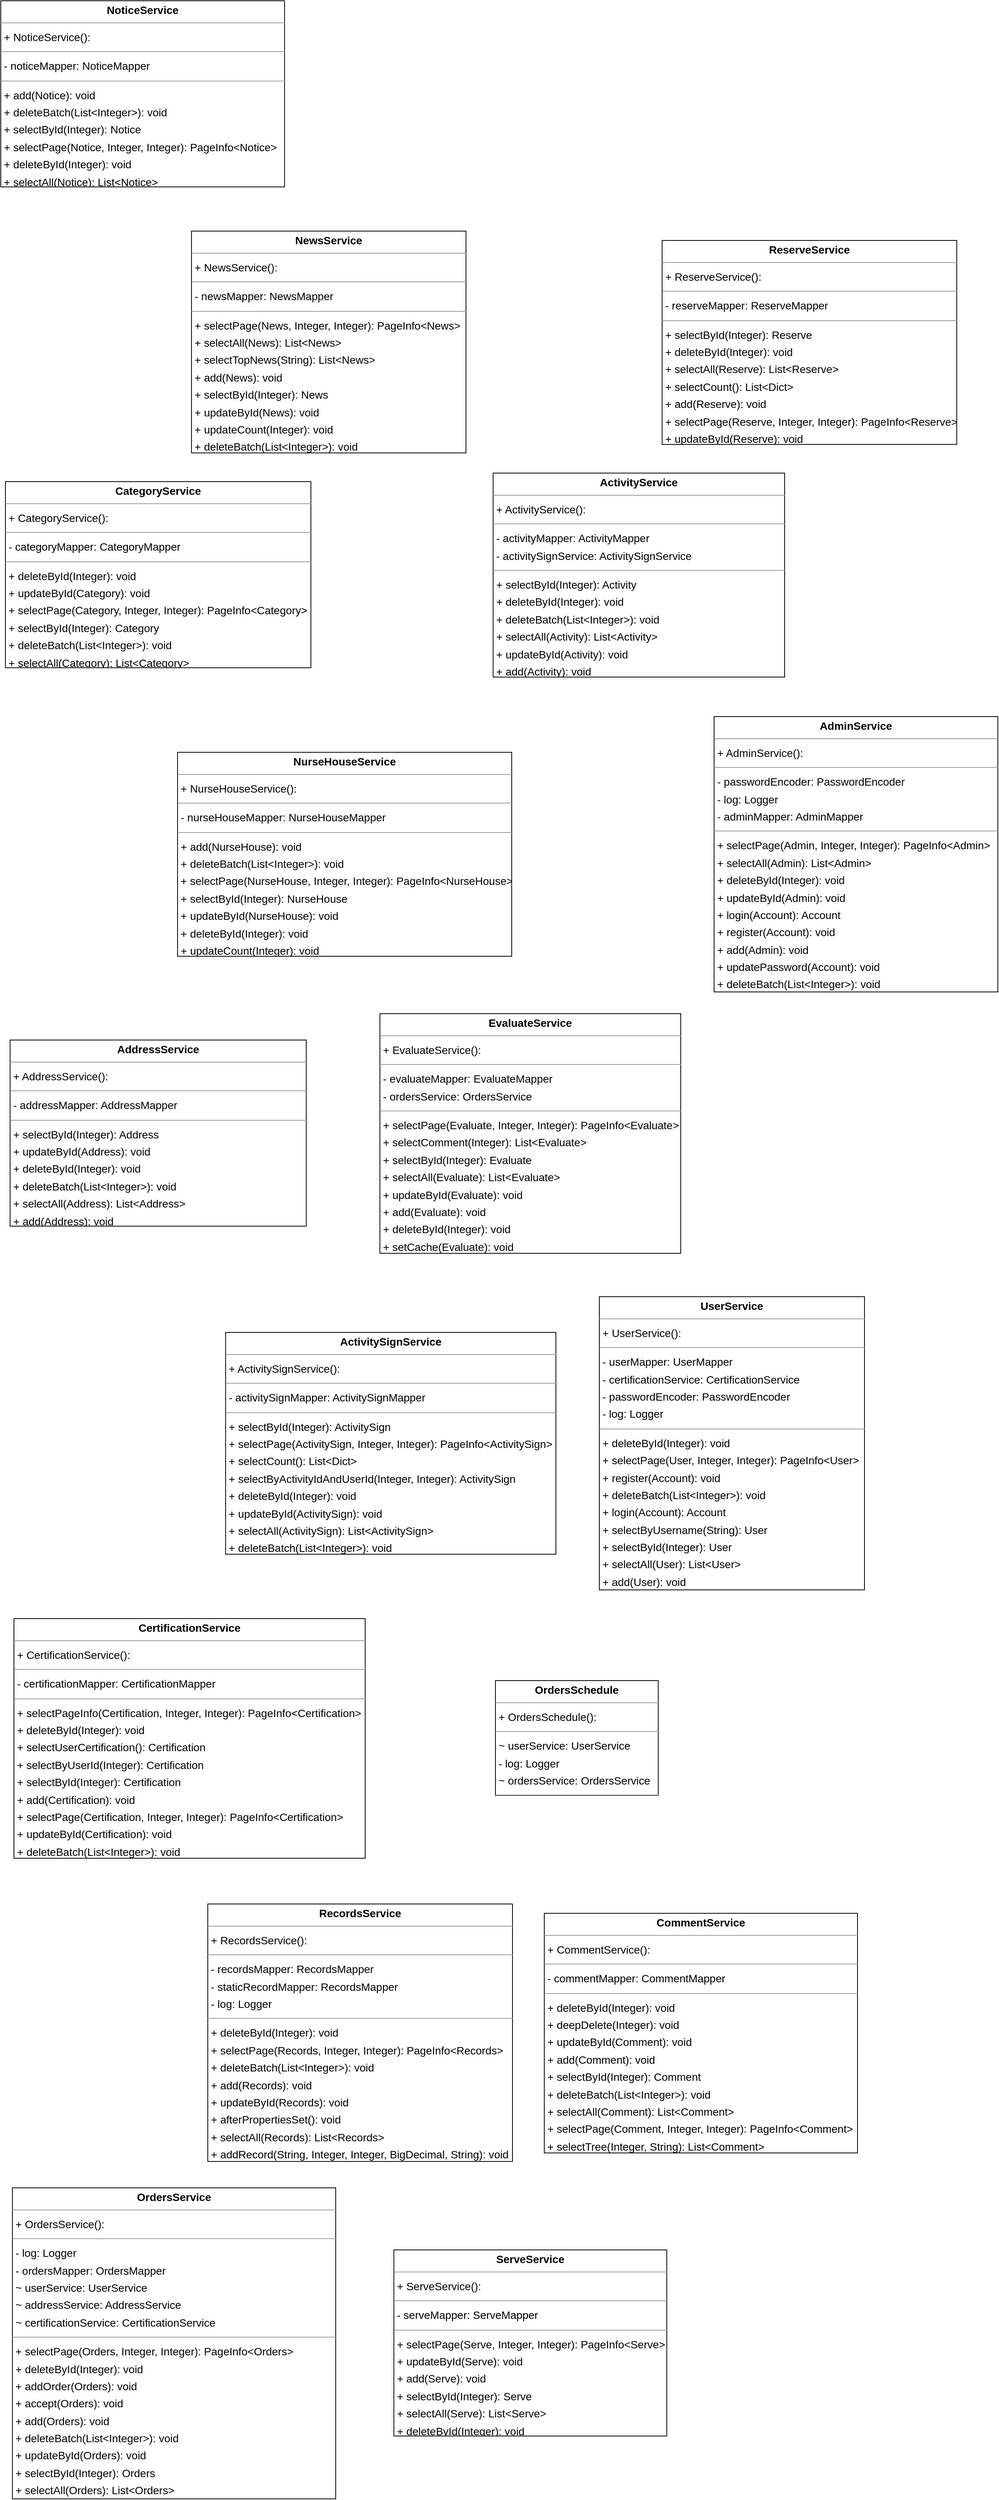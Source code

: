 <mxGraphModel dx="0" dy="0" grid="1" gridSize="10" guides="1" tooltips="1" connect="1" arrows="1" fold="1" page="0" pageScale="1" background="none" math="0" shadow="0">
  <root>
    <mxCell id="0" />
    <mxCell id="1" parent="0" />
    <mxCell id="node1" parent="1" vertex="1" value="&lt;p style=&quot;margin:0px;margin-top:4px;text-align:center;&quot;&gt;&lt;b&gt;ActivityService&lt;/b&gt;&lt;/p&gt;&lt;hr size=&quot;1&quot;/&gt;&lt;p style=&quot;margin:0 0 0 4px;line-height:1.6;&quot;&gt;+ ActivityService(): &lt;/p&gt;&lt;hr size=&quot;1&quot;/&gt;&lt;p style=&quot;margin:0 0 0 4px;line-height:1.6;&quot;&gt;- activityMapper: ActivityMapper&lt;br/&gt;- activitySignService: ActivitySignService&lt;/p&gt;&lt;hr size=&quot;1&quot;/&gt;&lt;p style=&quot;margin:0 0 0 4px;line-height:1.6;&quot;&gt;+ selectById(Integer): Activity&lt;br/&gt;+ deleteById(Integer): void&lt;br/&gt;+ deleteBatch(List&amp;lt;Integer&amp;gt;): void&lt;br/&gt;+ selectAll(Activity): List&amp;lt;Activity&amp;gt;&lt;br/&gt;+ updateById(Activity): void&lt;br/&gt;+ add(Activity): void&lt;br/&gt;+ selectPage(Activity, Integer, Integer): PageInfo&amp;lt;Activity&amp;gt;&lt;/p&gt;" style="verticalAlign=top;align=left;overflow=fill;fontSize=14;fontFamily=Helvetica;html=1;rounded=0;shadow=0;comic=0;labelBackgroundColor=none;strokeWidth=1;">
      <mxGeometry x="408" y="408" width="376" height="263" as="geometry" />
    </mxCell>
    <mxCell id="node11" parent="1" vertex="1" value="&lt;p style=&quot;margin:0px;margin-top:4px;text-align:center;&quot;&gt;&lt;b&gt;ActivitySignService&lt;/b&gt;&lt;/p&gt;&lt;hr size=&quot;1&quot;/&gt;&lt;p style=&quot;margin:0 0 0 4px;line-height:1.6;&quot;&gt;+ ActivitySignService(): &lt;/p&gt;&lt;hr size=&quot;1&quot;/&gt;&lt;p style=&quot;margin:0 0 0 4px;line-height:1.6;&quot;&gt;- activitySignMapper: ActivitySignMapper&lt;/p&gt;&lt;hr size=&quot;1&quot;/&gt;&lt;p style=&quot;margin:0 0 0 4px;line-height:1.6;&quot;&gt;+ selectById(Integer): ActivitySign&lt;br/&gt;+ selectPage(ActivitySign, Integer, Integer): PageInfo&amp;lt;ActivitySign&amp;gt;&lt;br/&gt;+ selectCount(): List&amp;lt;Dict&amp;gt;&lt;br/&gt;+ selectByActivityIdAndUserId(Integer, Integer): ActivitySign&lt;br/&gt;+ deleteById(Integer): void&lt;br/&gt;+ updateById(ActivitySign): void&lt;br/&gt;+ selectAll(ActivitySign): List&amp;lt;ActivitySign&amp;gt;&lt;br/&gt;+ deleteBatch(List&amp;lt;Integer&amp;gt;): void&lt;br/&gt;+ add(ActivitySign): void&lt;/p&gt;" style="verticalAlign=top;align=left;overflow=fill;fontSize=14;fontFamily=Helvetica;html=1;rounded=0;shadow=0;comic=0;labelBackgroundColor=none;strokeWidth=1;">
      <mxGeometry x="63" y="1516" width="426" height="286" as="geometry" />
    </mxCell>
    <mxCell id="node16" parent="1" vertex="1" value="&lt;p style=&quot;margin:0px;margin-top:4px;text-align:center;&quot;&gt;&lt;b&gt;AddressService&lt;/b&gt;&lt;/p&gt;&lt;hr size=&quot;1&quot;/&gt;&lt;p style=&quot;margin:0 0 0 4px;line-height:1.6;&quot;&gt;+ AddressService(): &lt;/p&gt;&lt;hr size=&quot;1&quot;/&gt;&lt;p style=&quot;margin:0 0 0 4px;line-height:1.6;&quot;&gt;- addressMapper: AddressMapper&lt;/p&gt;&lt;hr size=&quot;1&quot;/&gt;&lt;p style=&quot;margin:0 0 0 4px;line-height:1.6;&quot;&gt;+ selectById(Integer): Address&lt;br/&gt;+ updateById(Address): void&lt;br/&gt;+ deleteById(Integer): void&lt;br/&gt;+ deleteBatch(List&amp;lt;Integer&amp;gt;): void&lt;br/&gt;+ selectAll(Address): List&amp;lt;Address&amp;gt;&lt;br/&gt;+ add(Address): void&lt;br/&gt;+ selectPage(Address, Integer, Integer): PageInfo&amp;lt;Address&amp;gt;&lt;/p&gt;" style="verticalAlign=top;align=left;overflow=fill;fontSize=14;fontFamily=Helvetica;html=1;rounded=0;shadow=0;comic=0;labelBackgroundColor=none;strokeWidth=1;">
      <mxGeometry x="-215" y="1139" width="382" height="240" as="geometry" />
    </mxCell>
    <mxCell id="node10" parent="1" vertex="1" value="&lt;p style=&quot;margin:0px;margin-top:4px;text-align:center;&quot;&gt;&lt;b&gt;AdminService&lt;/b&gt;&lt;/p&gt;&lt;hr size=&quot;1&quot;/&gt;&lt;p style=&quot;margin:0 0 0 4px;line-height:1.6;&quot;&gt;+ AdminService(): &lt;/p&gt;&lt;hr size=&quot;1&quot;/&gt;&lt;p style=&quot;margin:0 0 0 4px;line-height:1.6;&quot;&gt;- passwordEncoder: PasswordEncoder&lt;br/&gt;- log: Logger&lt;br/&gt;- adminMapper: AdminMapper&lt;/p&gt;&lt;hr size=&quot;1&quot;/&gt;&lt;p style=&quot;margin:0 0 0 4px;line-height:1.6;&quot;&gt;+ selectPage(Admin, Integer, Integer): PageInfo&amp;lt;Admin&amp;gt;&lt;br/&gt;+ selectAll(Admin): List&amp;lt;Admin&amp;gt;&lt;br/&gt;+ deleteById(Integer): void&lt;br/&gt;+ updateById(Admin): void&lt;br/&gt;+ login(Account): Account&lt;br/&gt;+ register(Account): void&lt;br/&gt;+ add(Admin): void&lt;br/&gt;+ updatePassword(Account): void&lt;br/&gt;+ deleteBatch(List&amp;lt;Integer&amp;gt;): void&lt;br/&gt;+ selectById(Integer): Admin&lt;/p&gt;" style="verticalAlign=top;align=left;overflow=fill;fontSize=14;fontFamily=Helvetica;html=1;rounded=0;shadow=0;comic=0;labelBackgroundColor=none;strokeWidth=1;">
      <mxGeometry x="693" y="722" width="366" height="355" as="geometry" />
    </mxCell>
    <mxCell id="node13" parent="1" vertex="1" value="&lt;p style=&quot;margin:0px;margin-top:4px;text-align:center;&quot;&gt;&lt;b&gt;CategoryService&lt;/b&gt;&lt;/p&gt;&lt;hr size=&quot;1&quot;/&gt;&lt;p style=&quot;margin:0 0 0 4px;line-height:1.6;&quot;&gt;+ CategoryService(): &lt;/p&gt;&lt;hr size=&quot;1&quot;/&gt;&lt;p style=&quot;margin:0 0 0 4px;line-height:1.6;&quot;&gt;- categoryMapper: CategoryMapper&lt;/p&gt;&lt;hr size=&quot;1&quot;/&gt;&lt;p style=&quot;margin:0 0 0 4px;line-height:1.6;&quot;&gt;+ deleteById(Integer): void&lt;br/&gt;+ updateById(Category): void&lt;br/&gt;+ selectPage(Category, Integer, Integer): PageInfo&amp;lt;Category&amp;gt;&lt;br/&gt;+ selectById(Integer): Category&lt;br/&gt;+ deleteBatch(List&amp;lt;Integer&amp;gt;): void&lt;br/&gt;+ selectAll(Category): List&amp;lt;Category&amp;gt;&lt;br/&gt;+ add(Category): void&lt;/p&gt;" style="verticalAlign=top;align=left;overflow=fill;fontSize=14;fontFamily=Helvetica;html=1;rounded=0;shadow=0;comic=0;labelBackgroundColor=none;strokeWidth=1;">
      <mxGeometry x="-221" y="419" width="394" height="240" as="geometry" />
    </mxCell>
    <mxCell id="node15" parent="1" vertex="1" value="&lt;p style=&quot;margin:0px;margin-top:4px;text-align:center;&quot;&gt;&lt;b&gt;CertificationService&lt;/b&gt;&lt;/p&gt;&lt;hr size=&quot;1&quot;/&gt;&lt;p style=&quot;margin:0 0 0 4px;line-height:1.6;&quot;&gt;+ CertificationService(): &lt;/p&gt;&lt;hr size=&quot;1&quot;/&gt;&lt;p style=&quot;margin:0 0 0 4px;line-height:1.6;&quot;&gt;- certificationMapper: CertificationMapper&lt;/p&gt;&lt;hr size=&quot;1&quot;/&gt;&lt;p style=&quot;margin:0 0 0 4px;line-height:1.6;&quot;&gt;+ selectPageInfo(Certification, Integer, Integer): PageInfo&amp;lt;Certification&amp;gt;&lt;br/&gt;+ deleteById(Integer): void&lt;br/&gt;+ selectUserCertification(): Certification&lt;br/&gt;+ selectByUserId(Integer): Certification&lt;br/&gt;+ selectById(Integer): Certification&lt;br/&gt;+ add(Certification): void&lt;br/&gt;+ selectPage(Certification, Integer, Integer): PageInfo&amp;lt;Certification&amp;gt;&lt;br/&gt;+ updateById(Certification): void&lt;br/&gt;+ deleteBatch(List&amp;lt;Integer&amp;gt;): void&lt;br/&gt;+ selectAll(Certification): List&amp;lt;Certification&amp;gt;&lt;/p&gt;" style="verticalAlign=top;align=left;overflow=fill;fontSize=14;fontFamily=Helvetica;html=1;rounded=0;shadow=0;comic=0;labelBackgroundColor=none;strokeWidth=1;">
      <mxGeometry x="-210" y="1885" width="453" height="309" as="geometry" />
    </mxCell>
    <mxCell id="node2" parent="1" vertex="1" value="&lt;p style=&quot;margin:0px;margin-top:4px;text-align:center;&quot;&gt;&lt;b&gt;CommentService&lt;/b&gt;&lt;/p&gt;&lt;hr size=&quot;1&quot;/&gt;&lt;p style=&quot;margin:0 0 0 4px;line-height:1.6;&quot;&gt;+ CommentService(): &lt;/p&gt;&lt;hr size=&quot;1&quot;/&gt;&lt;p style=&quot;margin:0 0 0 4px;line-height:1.6;&quot;&gt;- commentMapper: CommentMapper&lt;/p&gt;&lt;hr size=&quot;1&quot;/&gt;&lt;p style=&quot;margin:0 0 0 4px;line-height:1.6;&quot;&gt;+ deleteById(Integer): void&lt;br/&gt;+ deepDelete(Integer): void&lt;br/&gt;+ updateById(Comment): void&lt;br/&gt;+ add(Comment): void&lt;br/&gt;+ selectById(Integer): Comment&lt;br/&gt;+ deleteBatch(List&amp;lt;Integer&amp;gt;): void&lt;br/&gt;+ selectAll(Comment): List&amp;lt;Comment&amp;gt;&lt;br/&gt;+ selectPage(Comment, Integer, Integer): PageInfo&amp;lt;Comment&amp;gt;&lt;br/&gt;+ selectTree(Integer, String): List&amp;lt;Comment&amp;gt;&lt;br/&gt;+ selectCount(Integer, String): Integer&lt;/p&gt;" style="verticalAlign=top;align=left;overflow=fill;fontSize=14;fontFamily=Helvetica;html=1;rounded=0;shadow=0;comic=0;labelBackgroundColor=none;strokeWidth=1;">
      <mxGeometry x="474" y="2265" width="404" height="309" as="geometry" />
    </mxCell>
    <mxCell id="node12" parent="1" vertex="1" value="&lt;p style=&quot;margin:0px;margin-top:4px;text-align:center;&quot;&gt;&lt;b&gt;EvaluateService&lt;/b&gt;&lt;/p&gt;&lt;hr size=&quot;1&quot;/&gt;&lt;p style=&quot;margin:0 0 0 4px;line-height:1.6;&quot;&gt;+ EvaluateService(): &lt;/p&gt;&lt;hr size=&quot;1&quot;/&gt;&lt;p style=&quot;margin:0 0 0 4px;line-height:1.6;&quot;&gt;- evaluateMapper: EvaluateMapper&lt;br/&gt;- ordersService: OrdersService&lt;/p&gt;&lt;hr size=&quot;1&quot;/&gt;&lt;p style=&quot;margin:0 0 0 4px;line-height:1.6;&quot;&gt;+ selectPage(Evaluate, Integer, Integer): PageInfo&amp;lt;Evaluate&amp;gt;&lt;br/&gt;+ selectComment(Integer): List&amp;lt;Evaluate&amp;gt;&lt;br/&gt;+ selectById(Integer): Evaluate&lt;br/&gt;+ selectAll(Evaluate): List&amp;lt;Evaluate&amp;gt;&lt;br/&gt;+ updateById(Evaluate): void&lt;br/&gt;+ add(Evaluate): void&lt;br/&gt;+ deleteById(Integer): void&lt;br/&gt;+ setCache(Evaluate): void&lt;br/&gt;+ deleteBatch(List&amp;lt;Integer&amp;gt;): void&lt;/p&gt;" style="verticalAlign=top;align=left;overflow=fill;fontSize=14;fontFamily=Helvetica;html=1;rounded=0;shadow=0;comic=0;labelBackgroundColor=none;strokeWidth=1;">
      <mxGeometry x="262" y="1105" width="388" height="309" as="geometry" />
    </mxCell>
    <mxCell id="node7" parent="1" vertex="1" value="&lt;p style=&quot;margin:0px;margin-top:4px;text-align:center;&quot;&gt;&lt;b&gt;NewsService&lt;/b&gt;&lt;/p&gt;&lt;hr size=&quot;1&quot;/&gt;&lt;p style=&quot;margin:0 0 0 4px;line-height:1.6;&quot;&gt;+ NewsService(): &lt;/p&gt;&lt;hr size=&quot;1&quot;/&gt;&lt;p style=&quot;margin:0 0 0 4px;line-height:1.6;&quot;&gt;- newsMapper: NewsMapper&lt;/p&gt;&lt;hr size=&quot;1&quot;/&gt;&lt;p style=&quot;margin:0 0 0 4px;line-height:1.6;&quot;&gt;+ selectPage(News, Integer, Integer): PageInfo&amp;lt;News&amp;gt;&lt;br/&gt;+ selectAll(News): List&amp;lt;News&amp;gt;&lt;br/&gt;+ selectTopNews(String): List&amp;lt;News&amp;gt;&lt;br/&gt;+ add(News): void&lt;br/&gt;+ selectById(Integer): News&lt;br/&gt;+ updateById(News): void&lt;br/&gt;+ updateCount(Integer): void&lt;br/&gt;+ deleteBatch(List&amp;lt;Integer&amp;gt;): void&lt;br/&gt;+ deleteById(Integer): void&lt;/p&gt;" style="verticalAlign=top;align=left;overflow=fill;fontSize=14;fontFamily=Helvetica;html=1;rounded=0;shadow=0;comic=0;labelBackgroundColor=none;strokeWidth=1;">
      <mxGeometry x="19" y="96" width="354" height="286" as="geometry" />
    </mxCell>
    <mxCell id="node8" parent="1" vertex="1" value="&lt;p style=&quot;margin:0px;margin-top:4px;text-align:center;&quot;&gt;&lt;b&gt;NoticeService&lt;/b&gt;&lt;/p&gt;&lt;hr size=&quot;1&quot;/&gt;&lt;p style=&quot;margin:0 0 0 4px;line-height:1.6;&quot;&gt;+ NoticeService(): &lt;/p&gt;&lt;hr size=&quot;1&quot;/&gt;&lt;p style=&quot;margin:0 0 0 4px;line-height:1.6;&quot;&gt;- noticeMapper: NoticeMapper&lt;/p&gt;&lt;hr size=&quot;1&quot;/&gt;&lt;p style=&quot;margin:0 0 0 4px;line-height:1.6;&quot;&gt;+ add(Notice): void&lt;br/&gt;+ deleteBatch(List&amp;lt;Integer&amp;gt;): void&lt;br/&gt;+ selectById(Integer): Notice&lt;br/&gt;+ selectPage(Notice, Integer, Integer): PageInfo&amp;lt;Notice&amp;gt;&lt;br/&gt;+ deleteById(Integer): void&lt;br/&gt;+ selectAll(Notice): List&amp;lt;Notice&amp;gt;&lt;br/&gt;+ updateById(Notice): void&lt;/p&gt;" style="verticalAlign=top;align=left;overflow=fill;fontSize=14;fontFamily=Helvetica;html=1;rounded=0;shadow=0;comic=0;labelBackgroundColor=none;strokeWidth=1;">
      <mxGeometry x="-227" y="-201" width="366" height="240" as="geometry" />
    </mxCell>
    <mxCell id="node14" parent="1" vertex="1" value="&lt;p style=&quot;margin:0px;margin-top:4px;text-align:center;&quot;&gt;&lt;b&gt;NurseHouseService&lt;/b&gt;&lt;/p&gt;&lt;hr size=&quot;1&quot;/&gt;&lt;p style=&quot;margin:0 0 0 4px;line-height:1.6;&quot;&gt;+ NurseHouseService(): &lt;/p&gt;&lt;hr size=&quot;1&quot;/&gt;&lt;p style=&quot;margin:0 0 0 4px;line-height:1.6;&quot;&gt;- nurseHouseMapper: NurseHouseMapper&lt;/p&gt;&lt;hr size=&quot;1&quot;/&gt;&lt;p style=&quot;margin:0 0 0 4px;line-height:1.6;&quot;&gt;+ add(NurseHouse): void&lt;br/&gt;+ deleteBatch(List&amp;lt;Integer&amp;gt;): void&lt;br/&gt;+ selectPage(NurseHouse, Integer, Integer): PageInfo&amp;lt;NurseHouse&amp;gt;&lt;br/&gt;+ selectById(Integer): NurseHouse&lt;br/&gt;+ updateById(NurseHouse): void&lt;br/&gt;+ deleteById(Integer): void&lt;br/&gt;+ updateCount(Integer): void&lt;br/&gt;+ selectAll(NurseHouse): List&amp;lt;NurseHouse&amp;gt;&lt;/p&gt;" style="verticalAlign=top;align=left;overflow=fill;fontSize=14;fontFamily=Helvetica;html=1;rounded=0;shadow=0;comic=0;labelBackgroundColor=none;strokeWidth=1;">
      <mxGeometry x="1" y="768" width="431" height="263" as="geometry" />
    </mxCell>
    <mxCell id="node9" parent="1" vertex="1" value="&lt;p style=&quot;margin:0px;margin-top:4px;text-align:center;&quot;&gt;&lt;b&gt;OrdersSchedule&lt;/b&gt;&lt;/p&gt;&lt;hr size=&quot;1&quot;/&gt;&lt;p style=&quot;margin:0 0 0 4px;line-height:1.6;&quot;&gt;+ OrdersSchedule(): &lt;/p&gt;&lt;hr size=&quot;1&quot;/&gt;&lt;p style=&quot;margin:0 0 0 4px;line-height:1.6;&quot;&gt;~ userService: UserService&lt;br/&gt;- log: Logger&lt;br/&gt;~ ordersService: OrdersService&lt;/p&gt;&lt;hr size=&quot;1&quot;/&gt;&lt;p style=&quot;margin:0 0 0 4px;line-height:1.6;&quot;&gt;+ task(): void&lt;/p&gt;" style="verticalAlign=top;align=left;overflow=fill;fontSize=14;fontFamily=Helvetica;html=1;rounded=0;shadow=0;comic=0;labelBackgroundColor=none;strokeWidth=1;">
      <mxGeometry x="411" y="1965" width="210" height="148" as="geometry" />
    </mxCell>
    <mxCell id="node6" parent="1" vertex="1" value="&lt;p style=&quot;margin:0px;margin-top:4px;text-align:center;&quot;&gt;&lt;b&gt;OrdersService&lt;/b&gt;&lt;/p&gt;&lt;hr size=&quot;1&quot;/&gt;&lt;p style=&quot;margin:0 0 0 4px;line-height:1.6;&quot;&gt;+ OrdersService(): &lt;/p&gt;&lt;hr size=&quot;1&quot;/&gt;&lt;p style=&quot;margin:0 0 0 4px;line-height:1.6;&quot;&gt;- log: Logger&lt;br/&gt;- ordersMapper: OrdersMapper&lt;br/&gt;~ userService: UserService&lt;br/&gt;~ addressService: AddressService&lt;br/&gt;~ certificationService: CertificationService&lt;/p&gt;&lt;hr size=&quot;1&quot;/&gt;&lt;p style=&quot;margin:0 0 0 4px;line-height:1.6;&quot;&gt;+ selectPage(Orders, Integer, Integer): PageInfo&amp;lt;Orders&amp;gt;&lt;br/&gt;+ deleteById(Integer): void&lt;br/&gt;+ addOrder(Orders): void&lt;br/&gt;+ accept(Orders): void&lt;br/&gt;+ add(Orders): void&lt;br/&gt;+ deleteBatch(List&amp;lt;Integer&amp;gt;): void&lt;br/&gt;+ updateById(Orders): void&lt;br/&gt;+ selectById(Integer): Orders&lt;br/&gt;+ selectAll(Orders): List&amp;lt;Orders&amp;gt;&lt;br/&gt;+ selectPageExamine(Orders, Integer, Integer): PageInfo&amp;lt;Orders&amp;gt;&lt;/p&gt;" style="verticalAlign=top;align=left;overflow=fill;fontSize=14;fontFamily=Helvetica;html=1;rounded=0;shadow=0;comic=0;labelBackgroundColor=none;strokeWidth=1;">
      <mxGeometry x="-212" y="2619" width="417" height="401" as="geometry" />
    </mxCell>
    <mxCell id="node4" parent="1" vertex="1" value="&lt;p style=&quot;margin:0px;margin-top:4px;text-align:center;&quot;&gt;&lt;b&gt;RecordsService&lt;/b&gt;&lt;/p&gt;&lt;hr size=&quot;1&quot;/&gt;&lt;p style=&quot;margin:0 0 0 4px;line-height:1.6;&quot;&gt;+ RecordsService(): &lt;/p&gt;&lt;hr size=&quot;1&quot;/&gt;&lt;p style=&quot;margin:0 0 0 4px;line-height:1.6;&quot;&gt;- recordsMapper: RecordsMapper&lt;br/&gt;- staticRecordMapper: RecordsMapper&lt;br/&gt;- log: Logger&lt;/p&gt;&lt;hr size=&quot;1&quot;/&gt;&lt;p style=&quot;margin:0 0 0 4px;line-height:1.6;&quot;&gt;+ deleteById(Integer): void&lt;br/&gt;+ selectPage(Records, Integer, Integer): PageInfo&amp;lt;Records&amp;gt;&lt;br/&gt;+ deleteBatch(List&amp;lt;Integer&amp;gt;): void&lt;br/&gt;+ add(Records): void&lt;br/&gt;+ updateById(Records): void&lt;br/&gt;+ afterPropertiesSet(): void&lt;br/&gt;+ selectAll(Records): List&amp;lt;Records&amp;gt;&lt;br/&gt;+ addRecord(String, Integer, Integer, BigDecimal, String): void&lt;br/&gt;+ selectById(Integer): Records&lt;/p&gt;" style="verticalAlign=top;align=left;overflow=fill;fontSize=14;fontFamily=Helvetica;html=1;rounded=0;shadow=0;comic=0;labelBackgroundColor=none;strokeWidth=1;">
      <mxGeometry x="40" y="2253" width="393" height="332" as="geometry" />
    </mxCell>
    <mxCell id="node0" parent="1" vertex="1" value="&lt;p style=&quot;margin:0px;margin-top:4px;text-align:center;&quot;&gt;&lt;b&gt;ReserveService&lt;/b&gt;&lt;/p&gt;&lt;hr size=&quot;1&quot;/&gt;&lt;p style=&quot;margin:0 0 0 4px;line-height:1.6;&quot;&gt;+ ReserveService(): &lt;/p&gt;&lt;hr size=&quot;1&quot;/&gt;&lt;p style=&quot;margin:0 0 0 4px;line-height:1.6;&quot;&gt;- reserveMapper: ReserveMapper&lt;/p&gt;&lt;hr size=&quot;1&quot;/&gt;&lt;p style=&quot;margin:0 0 0 4px;line-height:1.6;&quot;&gt;+ selectById(Integer): Reserve&lt;br/&gt;+ deleteById(Integer): void&lt;br/&gt;+ selectAll(Reserve): List&amp;lt;Reserve&amp;gt;&lt;br/&gt;+ selectCount(): List&amp;lt;Dict&amp;gt;&lt;br/&gt;+ add(Reserve): void&lt;br/&gt;+ selectPage(Reserve, Integer, Integer): PageInfo&amp;lt;Reserve&amp;gt;&lt;br/&gt;+ updateById(Reserve): void&lt;br/&gt;+ deleteBatch(List&amp;lt;Integer&amp;gt;): void&lt;/p&gt;" style="verticalAlign=top;align=left;overflow=fill;fontSize=14;fontFamily=Helvetica;html=1;rounded=0;shadow=0;comic=0;labelBackgroundColor=none;strokeWidth=1;">
      <mxGeometry x="626" y="108" width="380" height="263" as="geometry" />
    </mxCell>
    <mxCell id="node3" parent="1" vertex="1" value="&lt;p style=&quot;margin:0px;margin-top:4px;text-align:center;&quot;&gt;&lt;b&gt;ServeService&lt;/b&gt;&lt;/p&gt;&lt;hr size=&quot;1&quot;/&gt;&lt;p style=&quot;margin:0 0 0 4px;line-height:1.6;&quot;&gt;+ ServeService(): &lt;/p&gt;&lt;hr size=&quot;1&quot;/&gt;&lt;p style=&quot;margin:0 0 0 4px;line-height:1.6;&quot;&gt;- serveMapper: ServeMapper&lt;/p&gt;&lt;hr size=&quot;1&quot;/&gt;&lt;p style=&quot;margin:0 0 0 4px;line-height:1.6;&quot;&gt;+ selectPage(Serve, Integer, Integer): PageInfo&amp;lt;Serve&amp;gt;&lt;br/&gt;+ updateById(Serve): void&lt;br/&gt;+ add(Serve): void&lt;br/&gt;+ selectById(Integer): Serve&lt;br/&gt;+ selectAll(Serve): List&amp;lt;Serve&amp;gt;&lt;br/&gt;+ deleteById(Integer): void&lt;br/&gt;+ deleteBatch(List&amp;lt;Integer&amp;gt;): void&lt;/p&gt;" style="verticalAlign=top;align=left;overflow=fill;fontSize=14;fontFamily=Helvetica;html=1;rounded=0;shadow=0;comic=0;labelBackgroundColor=none;strokeWidth=1;">
      <mxGeometry x="280" y="2699" width="352" height="240" as="geometry" />
    </mxCell>
    <mxCell id="node5" parent="1" vertex="1" value="&lt;p style=&quot;margin:0px;margin-top:4px;text-align:center;&quot;&gt;&lt;b&gt;UserService&lt;/b&gt;&lt;/p&gt;&lt;hr size=&quot;1&quot;/&gt;&lt;p style=&quot;margin:0 0 0 4px;line-height:1.6;&quot;&gt;+ UserService(): &lt;/p&gt;&lt;hr size=&quot;1&quot;/&gt;&lt;p style=&quot;margin:0 0 0 4px;line-height:1.6;&quot;&gt;- userMapper: UserMapper&lt;br/&gt;- certificationService: CertificationService&lt;br/&gt;- passwordEncoder: PasswordEncoder&lt;br/&gt;- log: Logger&lt;/p&gt;&lt;hr size=&quot;1&quot;/&gt;&lt;p style=&quot;margin:0 0 0 4px;line-height:1.6;&quot;&gt;+ deleteById(Integer): void&lt;br/&gt;+ selectPage(User, Integer, Integer): PageInfo&amp;lt;User&amp;gt;&lt;br/&gt;+ register(Account): void&lt;br/&gt;+ deleteBatch(List&amp;lt;Integer&amp;gt;): void&lt;br/&gt;+ login(Account): Account&lt;br/&gt;+ selectByUsername(String): User&lt;br/&gt;+ selectById(Integer): User&lt;br/&gt;+ selectAll(User): List&amp;lt;User&amp;gt;&lt;br/&gt;+ add(User): void&lt;br/&gt;+ updateById(User): void&lt;/p&gt;" style="verticalAlign=top;align=left;overflow=fill;fontSize=14;fontFamily=Helvetica;html=1;rounded=0;shadow=0;comic=0;labelBackgroundColor=none;strokeWidth=1;">
      <mxGeometry x="545" y="1470" width="342" height="378" as="geometry" />
    </mxCell>
  </root>
</mxGraphModel>